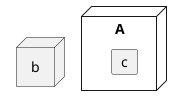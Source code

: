 {
  "sha1": "8y3uuvzy2g197di04mzbuep18wlvvsj",
  "insertion": {
    "when": "2024-05-30T20:48:21.550Z",
    "url": "https://github.com/plantuml/plantuml/issues/1282",
    "user": "plantuml@gmail.com"
  }
}
@startuml
together {
  node "A" as a {
    card c
  }
  node "b" as b
}
@enduml
